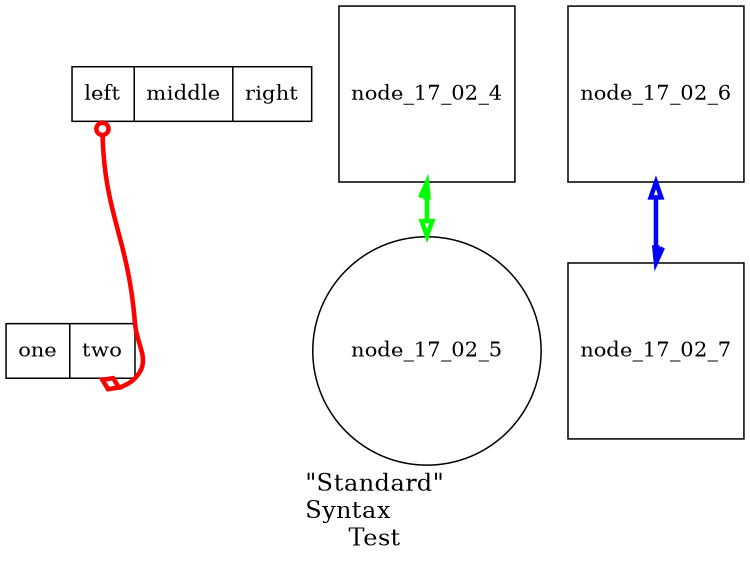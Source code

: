 STRICT digraph graph_17_02
{
	fontsize = 16.0
	label    = "\"Standard\"\rSyntax\lTest"
	size     = "5,6"

	node
	[
		shape = "record",
	];

	edge
	[
		color = "red"
		penwidth = 3,
	];

	node_17_02_1
	[
		label    = "<p11> left|<p12> middle|<p13> right"
		pencolor = blue
	]

	node_17_02_2
	[
		pencolor = green
		label    = "<p21> one|<p22> two"
	]

	node_17_02_1:p11 -> node_17_02_2:p22:s
	[
		arrowhead = "odiamond";
		arrowtail = "odot",
		color     = red
		dir       = both;
	];

	subgraph subgraph_17_02_3
	{
		node [shape = square]

		label = ""

		node_17_02_4 -> { node [shape = circle] node_17_02_5 }
		[
			arrowhead = "empty",
			arrowtail = "halfopen"
			color     = green
			dir       = "both",
		]

		node_17_02_6 -> node_17_02_7
		[
			arrowhead = "halfopen",
			arrowtail = "empty"
			color     = blue
			dir       = "both",
		]
	}
}
